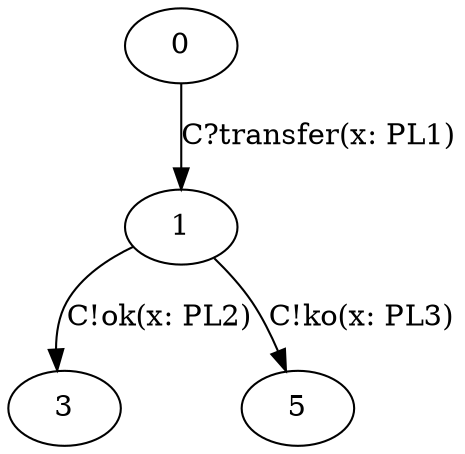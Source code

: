 digraph B {
  0;
  1;
  3;
  5;
  
  
  0 -> 1 [label="C?transfer(x: PL1)", ];
  1 -> 3 [label="C!ok(x: PL2)", ];
  1 -> 5 [label="C!ko(x: PL3)", ];
  
  }
